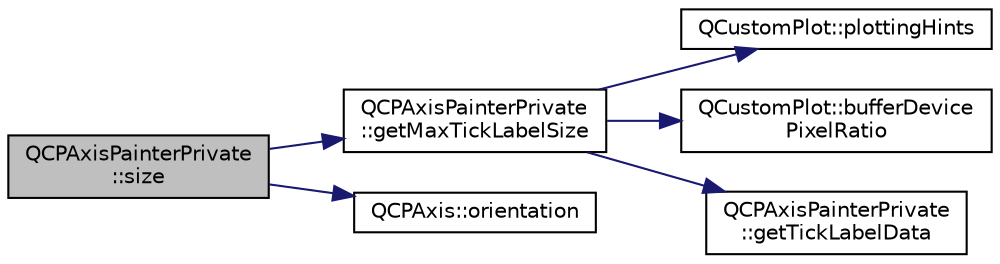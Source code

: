 digraph "QCPAxisPainterPrivate::size"
{
  edge [fontname="Helvetica",fontsize="10",labelfontname="Helvetica",labelfontsize="10"];
  node [fontname="Helvetica",fontsize="10",shape=record];
  rankdir="LR";
  Node85 [label="QCPAxisPainterPrivate\l::size",height=0.2,width=0.4,color="black", fillcolor="grey75", style="filled", fontcolor="black"];
  Node85 -> Node86 [color="midnightblue",fontsize="10",style="solid",fontname="Helvetica"];
  Node86 [label="QCPAxisPainterPrivate\l::getMaxTickLabelSize",height=0.2,width=0.4,color="black", fillcolor="white", style="filled",URL="$class_q_c_p_axis_painter_private.html#a7a961f0e05c57b51cf1100b05e93f5b9"];
  Node86 -> Node87 [color="midnightblue",fontsize="10",style="solid",fontname="Helvetica"];
  Node87 [label="QCustomPlot::plottingHints",height=0.2,width=0.4,color="black", fillcolor="white", style="filled",URL="$class_q_custom_plot.html#ac724f4075822f74f7b676a790095b877"];
  Node86 -> Node88 [color="midnightblue",fontsize="10",style="solid",fontname="Helvetica"];
  Node88 [label="QCustomPlot::bufferDevice\lPixelRatio",height=0.2,width=0.4,color="black", fillcolor="white", style="filled",URL="$class_q_custom_plot.html#a53d35abe0f576f9838cde5d0bee47657"];
  Node86 -> Node89 [color="midnightblue",fontsize="10",style="solid",fontname="Helvetica"];
  Node89 [label="QCPAxisPainterPrivate\l::getTickLabelData",height=0.2,width=0.4,color="black", fillcolor="white", style="filled",URL="$class_q_c_p_axis_painter_private.html#a5331f78e398da5442767c261578da502"];
  Node85 -> Node90 [color="midnightblue",fontsize="10",style="solid",fontname="Helvetica"];
  Node90 [label="QCPAxis::orientation",height=0.2,width=0.4,color="black", fillcolor="white", style="filled",URL="$class_q_c_p_axis.html#ab988ef4538e2655bb77bd138189cd42e"];
}
